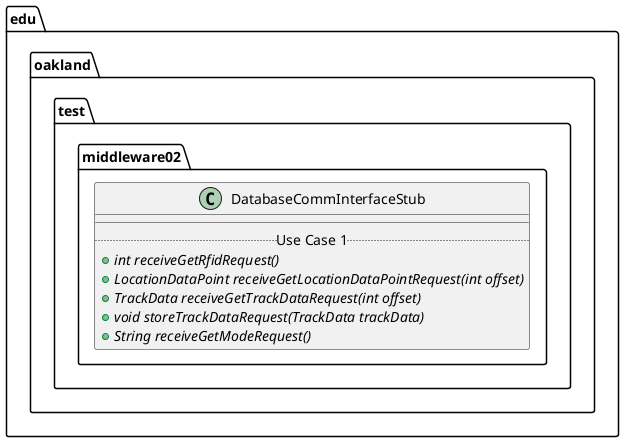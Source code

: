 @startuml DatabaseCommInterfaceStub

package edu.oakland.test.middleware02 {
    class DatabaseCommInterfaceStub {
        __
        .. Use Case 1 ..
        {abstract} + int receiveGetRfidRequest()
        {abstract} + LocationDataPoint receiveGetLocationDataPointRequest(int offset)
        {abstract} + TrackData receiveGetTrackDataRequest(int offset)
        {abstract} + void storeTrackDataRequest(TrackData trackData)
        {abstract} + String receiveGetModeRequest()
    }
}

@enduml
